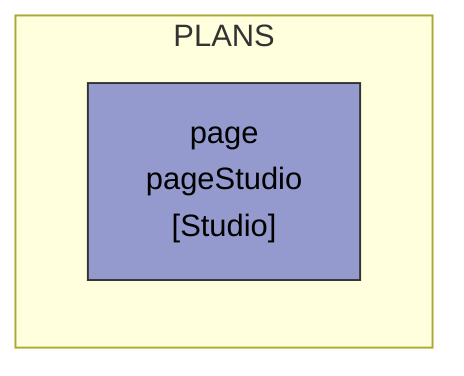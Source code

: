 flowchart TD

  subgraph PLANS
    pageStudio["page<br>pageStudio<br>[Studio]"]
  end

  class pageStudio page;
  classDef page fill:#959aceff,stroke:#333,stroke-width:1px,color:#000;